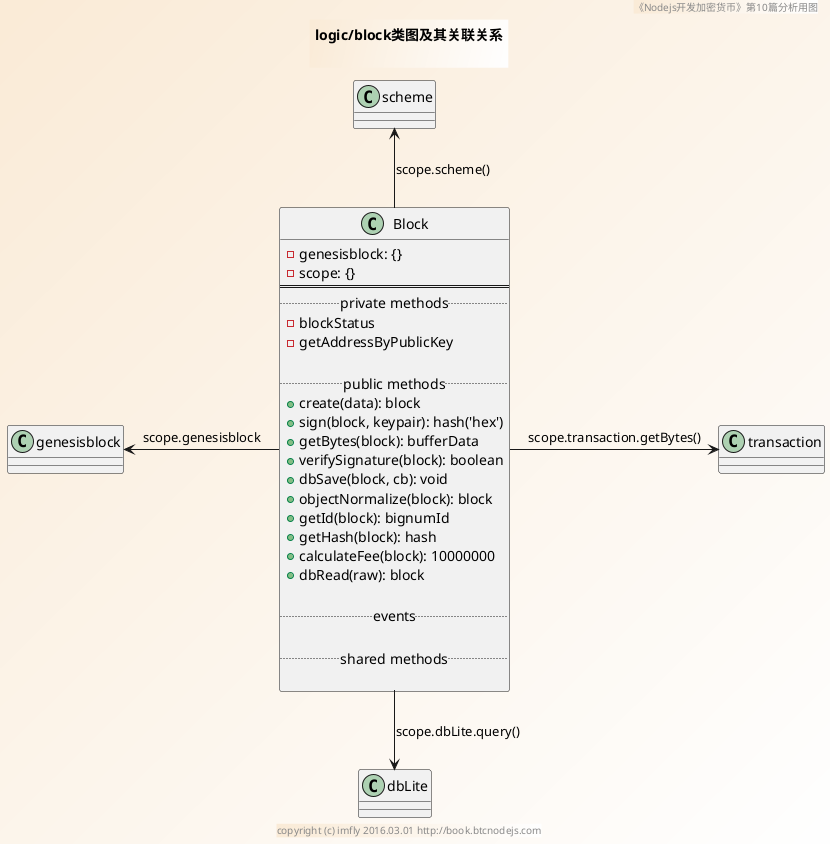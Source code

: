 @startuml ../../styles/images/logic/block/class.png
skinparam BorderColor #blue\9932CC
skinparam backgroundcolor AntiqueWhite/white

title
logic/block类图及其关联关系

end title
footer copyright (c) imfly 2016.03.01 http://book.btcnodejs.com
header 《Nodejs开发加密货币》第10篇分析用图

' modules/Peer.js
Class Block {
  - genesisblock: {}
  - scope: {}
  ====
  .. private methods ..
  -blockStatus
  -getAddressByPublicKey

  .. public methods ..
  +create(data): block
  +sign(block, keypair): hash('hex')
  +getBytes(block): bufferData
  +verifySignature(block): boolean
  +dbSave(block, cb): void
  +objectNormalize(block): block
  +getId(block): bignumId
  +getHash(block): hash
  +calculateFee(block): 10000000
  +dbRead(raw): block

  .. events ..

  .. shared methods..

}

' relationship
Block -left-> genesisblock: scope.genesisblock
Block -right-> transaction: scope.transaction.getBytes()
Block -up-> scheme: scope.scheme()
Block -down-> dbLite: scope.dbLite.query()
@enduml
